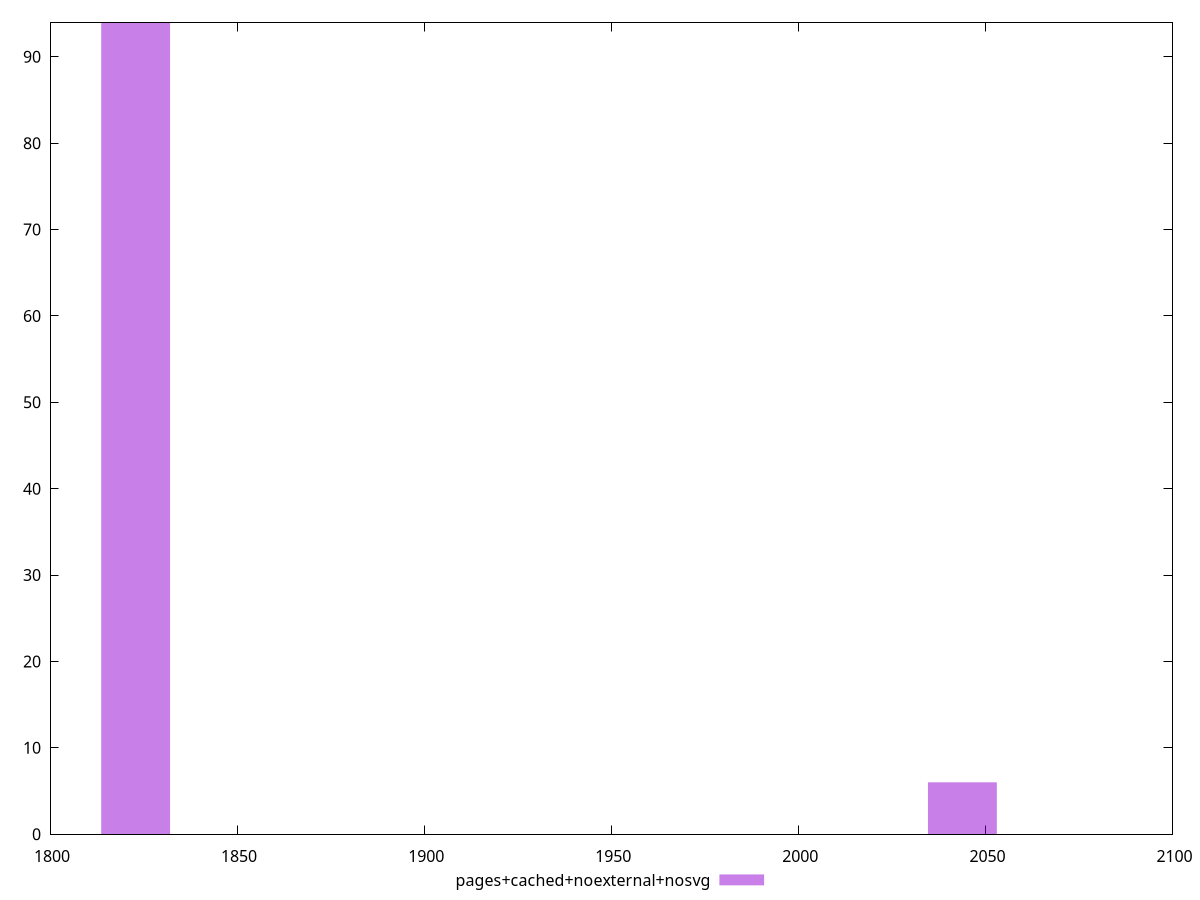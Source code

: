 $_pagesCachedNoexternalNosvg <<EOF
1822.8912121999656 94
2043.8477227696585 6
EOF
set key outside below
set terminal pngcairo
set output "report_00004_2020-11-02T20-21-41.718Z/first-contentful-paint/pages+cached+noexternal+nosvg//raw_hist.png"
set yrange [0:94]
set boxwidth 18.4130425474744
set style fill transparent solid 0.5 noborder
plot $_pagesCachedNoexternalNosvg title "pages+cached+noexternal+nosvg" with boxes ,